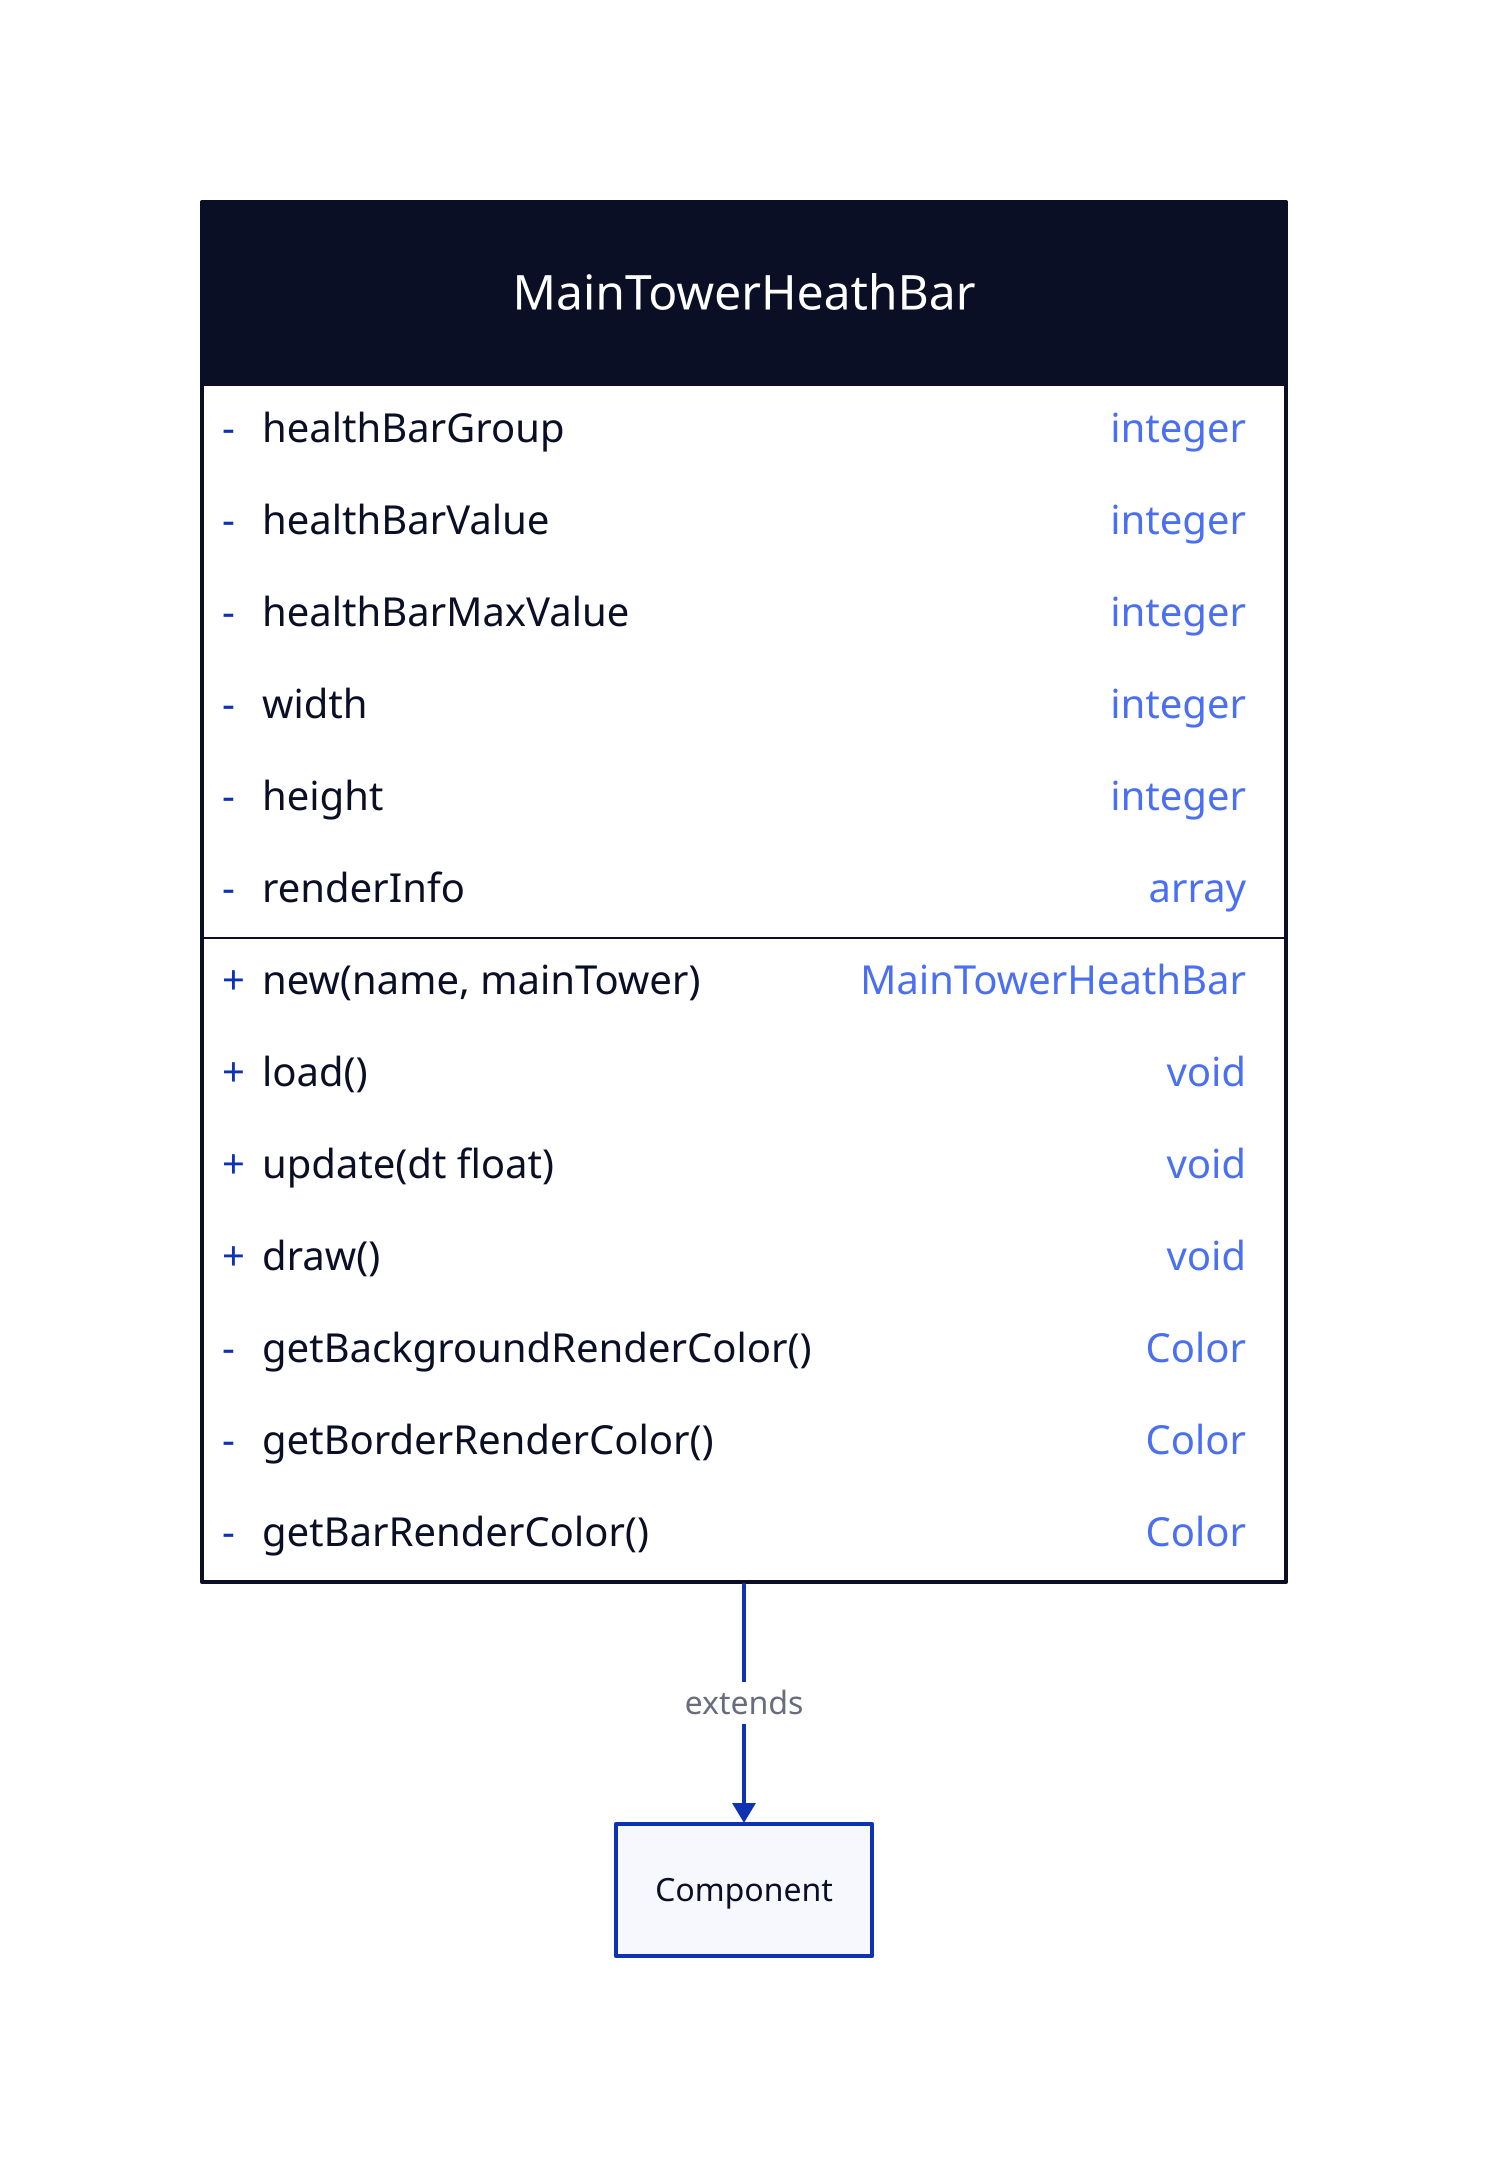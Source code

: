 MainTowerHeathBar: {
  shape: class

  +new(name, mainTower): MainTowerHeathBar
  -healthBarGroup: integer
  -healthBarValue: integer
  -healthBarMaxValue: integer
  -width: integer
  -height: integer
  -renderInfo: array

  +load(): void
  +update(dt float): void
  +draw(): void

  -getBackgroundRenderColor(): Color
  -getBorderRenderColor(): Color
  -getBarRenderColor(): Color
}

MainTowerHeathBar -> Component: extends
